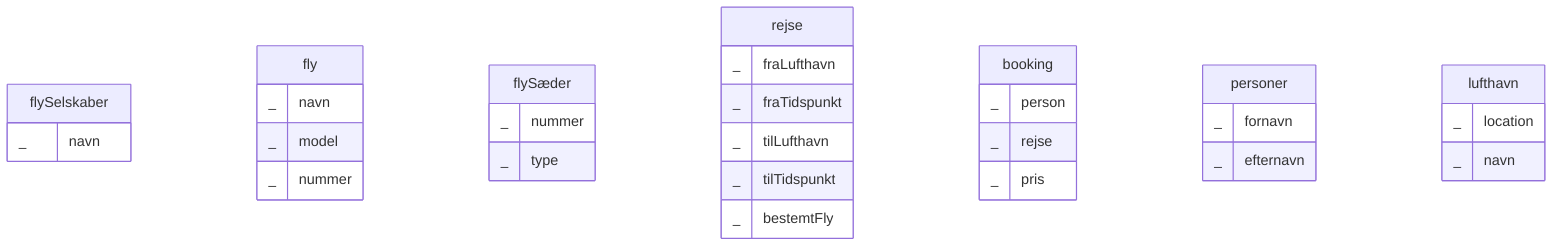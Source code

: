 erDiagram
    flySelskaber{
        _ navn
    } 
    fly  {
        _ navn
        _ model
        _ nummer
    }

    flySæder{
        _ nummer
        _ type
    }

    rejse{
        _ fraLufthavn
        _ fraTidspunkt
        _ tilLufthavn
        _ tilTidspunkt
        _ bestemtFly
    }


    booking{
        _ person
        _ rejse
        _ pris
    }

    personer{
        _ fornavn
        _ efternavn
    }

    lufthavn{
        _ location
        _ navn
    }